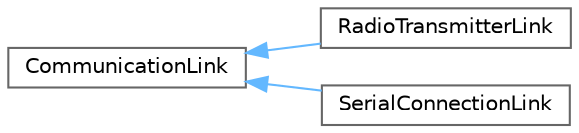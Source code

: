 digraph "Graphical Class Hierarchy"
{
 // LATEX_PDF_SIZE
  bgcolor="transparent";
  edge [fontname=Helvetica,fontsize=10,labelfontname=Helvetica,labelfontsize=10];
  node [fontname=Helvetica,fontsize=10,shape=box,height=0.2,width=0.4];
  rankdir="LR";
  Node0 [label="CommunicationLink",height=0.2,width=0.4,color="grey40", fillcolor="white", style="filled",URL="$classCommunicationLink.html",tooltip=" "];
  Node0 -> Node1 [dir="back",color="steelblue1",style="solid"];
  Node1 [label="RadioTransmitterLink",height=0.2,width=0.4,color="grey40", fillcolor="white", style="filled",URL="$classRadioTransmitterLink.html",tooltip=" "];
  Node0 -> Node2 [dir="back",color="steelblue1",style="solid"];
  Node2 [label="SerialConnectionLink",height=0.2,width=0.4,color="grey40", fillcolor="white", style="filled",URL="$classSerialConnectionLink.html",tooltip=" "];
}
